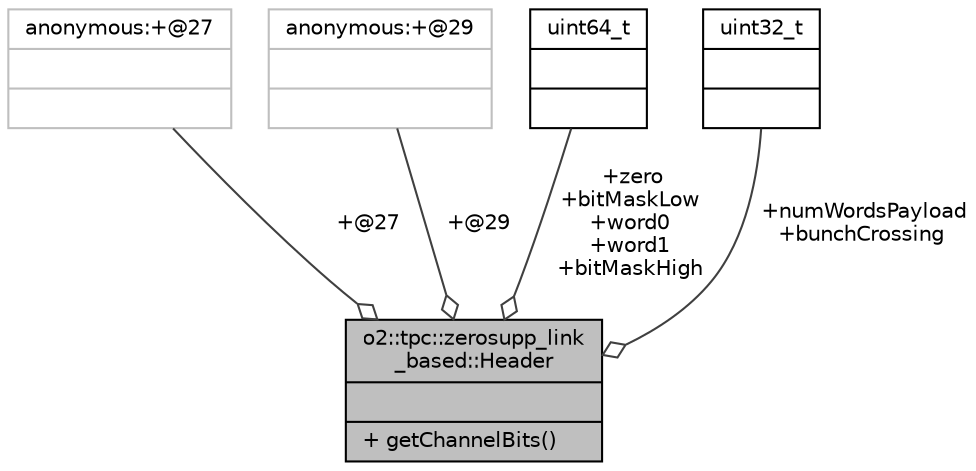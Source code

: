 digraph "o2::tpc::zerosupp_link_based::Header"
{
 // INTERACTIVE_SVG=YES
  bgcolor="transparent";
  edge [fontname="Helvetica",fontsize="10",labelfontname="Helvetica",labelfontsize="10"];
  node [fontname="Helvetica",fontsize="10",shape=record];
  Node1 [label="{o2::tpc::zerosupp_link\l_based::Header\n||+ getChannelBits()\l}",height=0.2,width=0.4,color="black", fillcolor="grey75", style="filled", fontcolor="black"];
  Node2 -> Node1 [color="grey25",fontsize="10",style="solid",label=" +@27" ,arrowhead="odiamond",fontname="Helvetica"];
  Node2 [label="{anonymous:+@27\n||}",height=0.2,width=0.4,color="grey75"];
  Node3 -> Node1 [color="grey25",fontsize="10",style="solid",label=" +@29" ,arrowhead="odiamond",fontname="Helvetica"];
  Node3 [label="{anonymous:+@29\n||}",height=0.2,width=0.4,color="grey75"];
  Node4 -> Node1 [color="grey25",fontsize="10",style="solid",label=" +zero\n+bitMaskLow\n+word0\n+word1\n+bitMaskHigh" ,arrowhead="odiamond",fontname="Helvetica"];
  Node4 [label="{uint64_t\n||}",height=0.2,width=0.4,color="black",URL="$d6/d30/classuint64__t.html"];
  Node5 -> Node1 [color="grey25",fontsize="10",style="solid",label=" +numWordsPayload\n+bunchCrossing" ,arrowhead="odiamond",fontname="Helvetica"];
  Node5 [label="{uint32_t\n||}",height=0.2,width=0.4,color="black",URL="$d3/d87/classuint32__t.html"];
}
